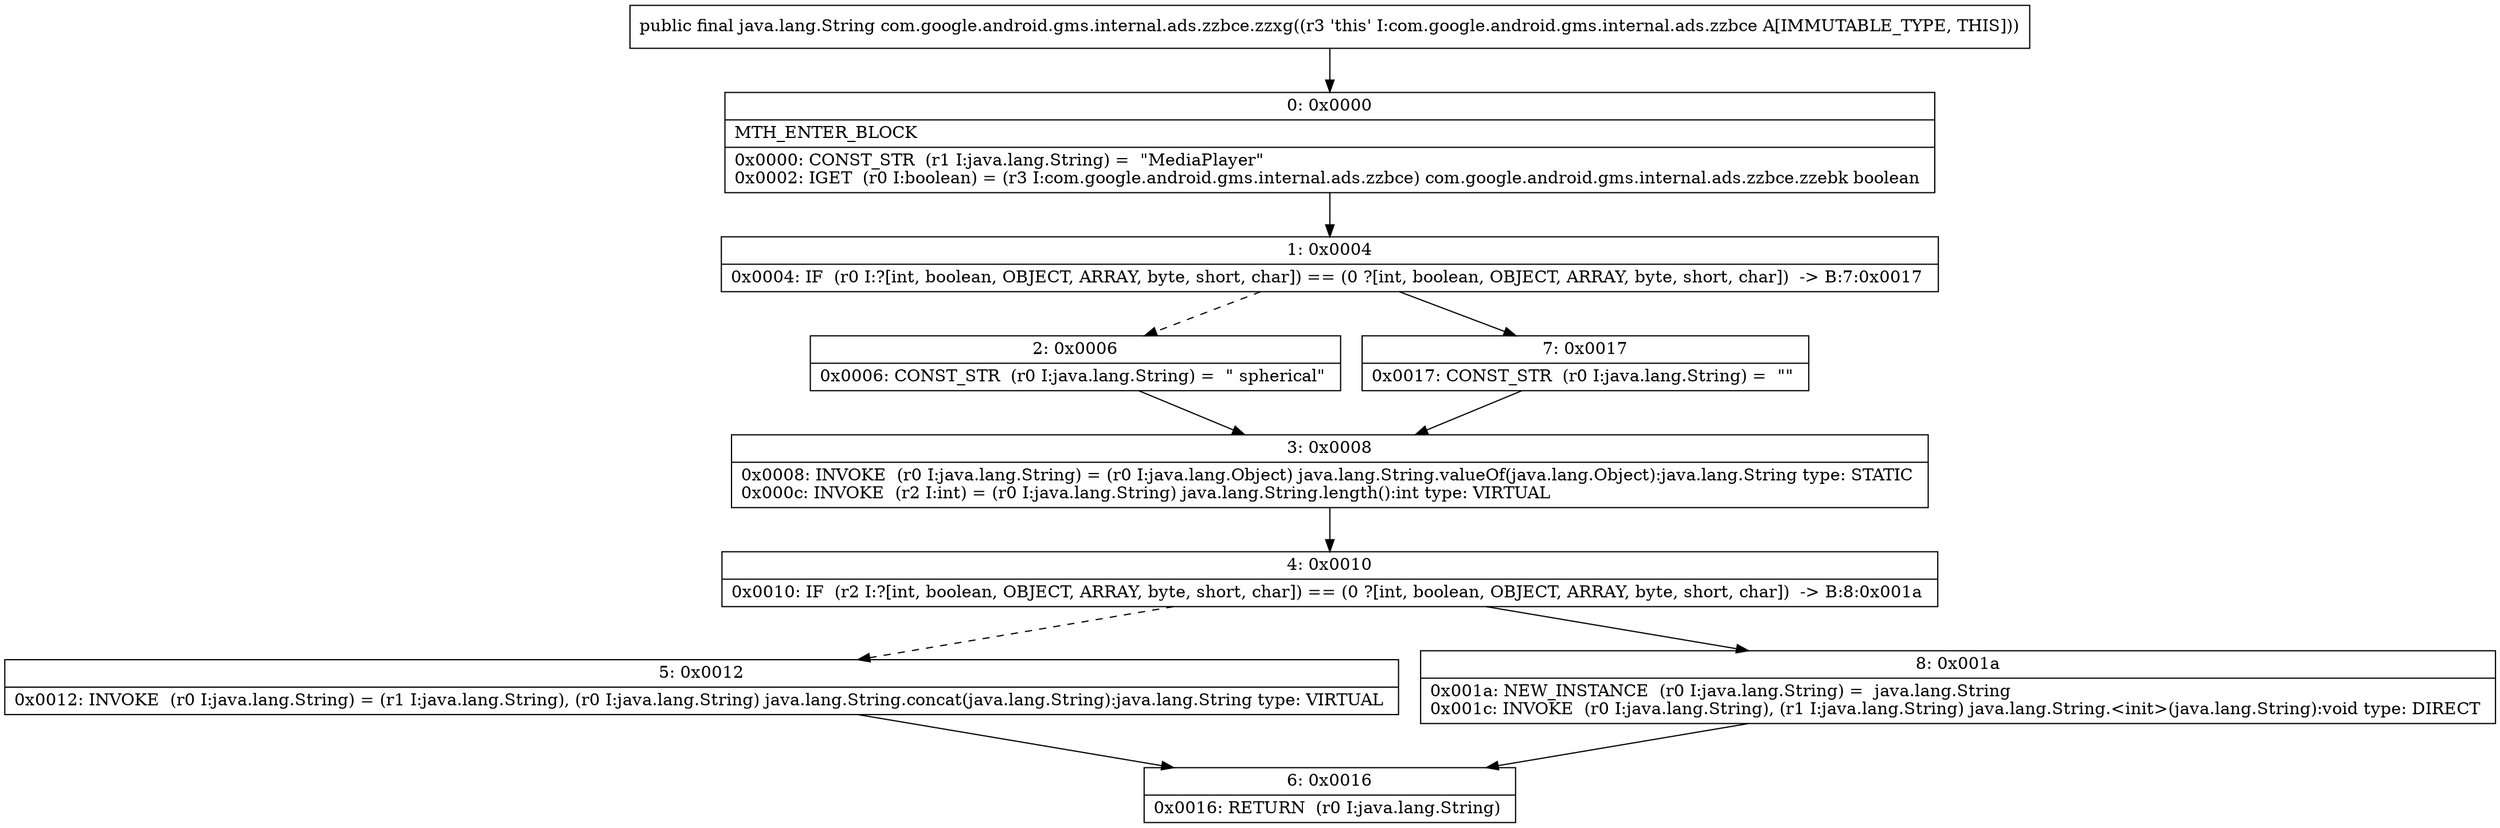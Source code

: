 digraph "CFG forcom.google.android.gms.internal.ads.zzbce.zzxg()Ljava\/lang\/String;" {
Node_0 [shape=record,label="{0\:\ 0x0000|MTH_ENTER_BLOCK\l|0x0000: CONST_STR  (r1 I:java.lang.String) =  \"MediaPlayer\" \l0x0002: IGET  (r0 I:boolean) = (r3 I:com.google.android.gms.internal.ads.zzbce) com.google.android.gms.internal.ads.zzbce.zzebk boolean \l}"];
Node_1 [shape=record,label="{1\:\ 0x0004|0x0004: IF  (r0 I:?[int, boolean, OBJECT, ARRAY, byte, short, char]) == (0 ?[int, boolean, OBJECT, ARRAY, byte, short, char])  \-\> B:7:0x0017 \l}"];
Node_2 [shape=record,label="{2\:\ 0x0006|0x0006: CONST_STR  (r0 I:java.lang.String) =  \" spherical\" \l}"];
Node_3 [shape=record,label="{3\:\ 0x0008|0x0008: INVOKE  (r0 I:java.lang.String) = (r0 I:java.lang.Object) java.lang.String.valueOf(java.lang.Object):java.lang.String type: STATIC \l0x000c: INVOKE  (r2 I:int) = (r0 I:java.lang.String) java.lang.String.length():int type: VIRTUAL \l}"];
Node_4 [shape=record,label="{4\:\ 0x0010|0x0010: IF  (r2 I:?[int, boolean, OBJECT, ARRAY, byte, short, char]) == (0 ?[int, boolean, OBJECT, ARRAY, byte, short, char])  \-\> B:8:0x001a \l}"];
Node_5 [shape=record,label="{5\:\ 0x0012|0x0012: INVOKE  (r0 I:java.lang.String) = (r1 I:java.lang.String), (r0 I:java.lang.String) java.lang.String.concat(java.lang.String):java.lang.String type: VIRTUAL \l}"];
Node_6 [shape=record,label="{6\:\ 0x0016|0x0016: RETURN  (r0 I:java.lang.String) \l}"];
Node_7 [shape=record,label="{7\:\ 0x0017|0x0017: CONST_STR  (r0 I:java.lang.String) =  \"\" \l}"];
Node_8 [shape=record,label="{8\:\ 0x001a|0x001a: NEW_INSTANCE  (r0 I:java.lang.String) =  java.lang.String \l0x001c: INVOKE  (r0 I:java.lang.String), (r1 I:java.lang.String) java.lang.String.\<init\>(java.lang.String):void type: DIRECT \l}"];
MethodNode[shape=record,label="{public final java.lang.String com.google.android.gms.internal.ads.zzbce.zzxg((r3 'this' I:com.google.android.gms.internal.ads.zzbce A[IMMUTABLE_TYPE, THIS])) }"];
MethodNode -> Node_0;
Node_0 -> Node_1;
Node_1 -> Node_2[style=dashed];
Node_1 -> Node_7;
Node_2 -> Node_3;
Node_3 -> Node_4;
Node_4 -> Node_5[style=dashed];
Node_4 -> Node_8;
Node_5 -> Node_6;
Node_7 -> Node_3;
Node_8 -> Node_6;
}

